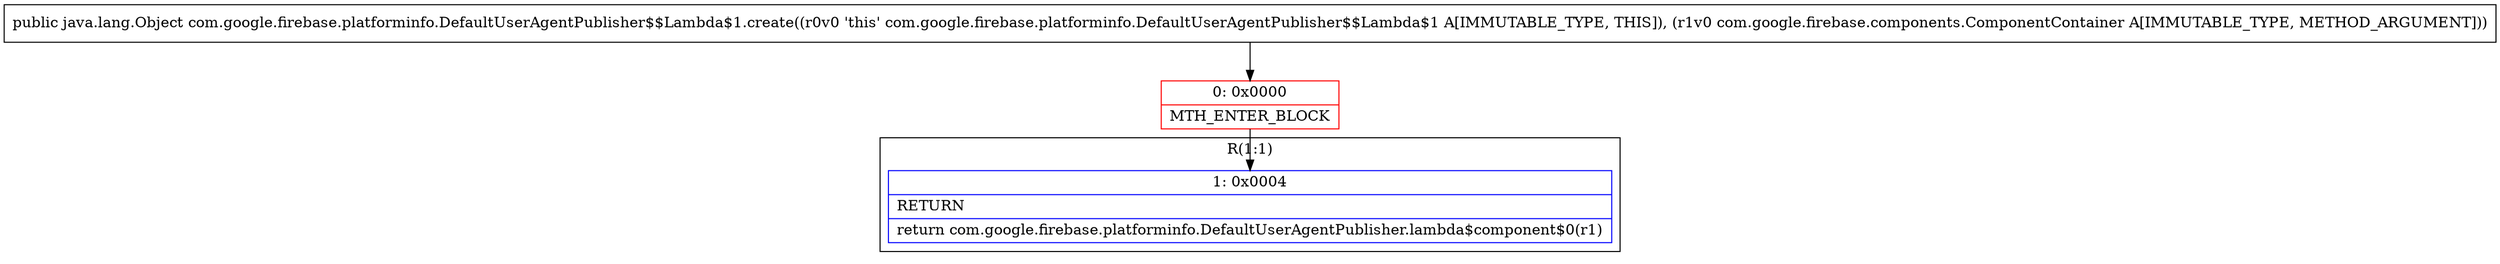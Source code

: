 digraph "CFG forcom.google.firebase.platforminfo.DefaultUserAgentPublisher$$Lambda$1.create(Lcom\/google\/firebase\/components\/ComponentContainer;)Ljava\/lang\/Object;" {
subgraph cluster_Region_1397612644 {
label = "R(1:1)";
node [shape=record,color=blue];
Node_1 [shape=record,label="{1\:\ 0x0004|RETURN\l|return com.google.firebase.platforminfo.DefaultUserAgentPublisher.lambda$component$0(r1)\l}"];
}
Node_0 [shape=record,color=red,label="{0\:\ 0x0000|MTH_ENTER_BLOCK\l}"];
MethodNode[shape=record,label="{public java.lang.Object com.google.firebase.platforminfo.DefaultUserAgentPublisher$$Lambda$1.create((r0v0 'this' com.google.firebase.platforminfo.DefaultUserAgentPublisher$$Lambda$1 A[IMMUTABLE_TYPE, THIS]), (r1v0 com.google.firebase.components.ComponentContainer A[IMMUTABLE_TYPE, METHOD_ARGUMENT])) }"];
MethodNode -> Node_0;
Node_0 -> Node_1;
}

